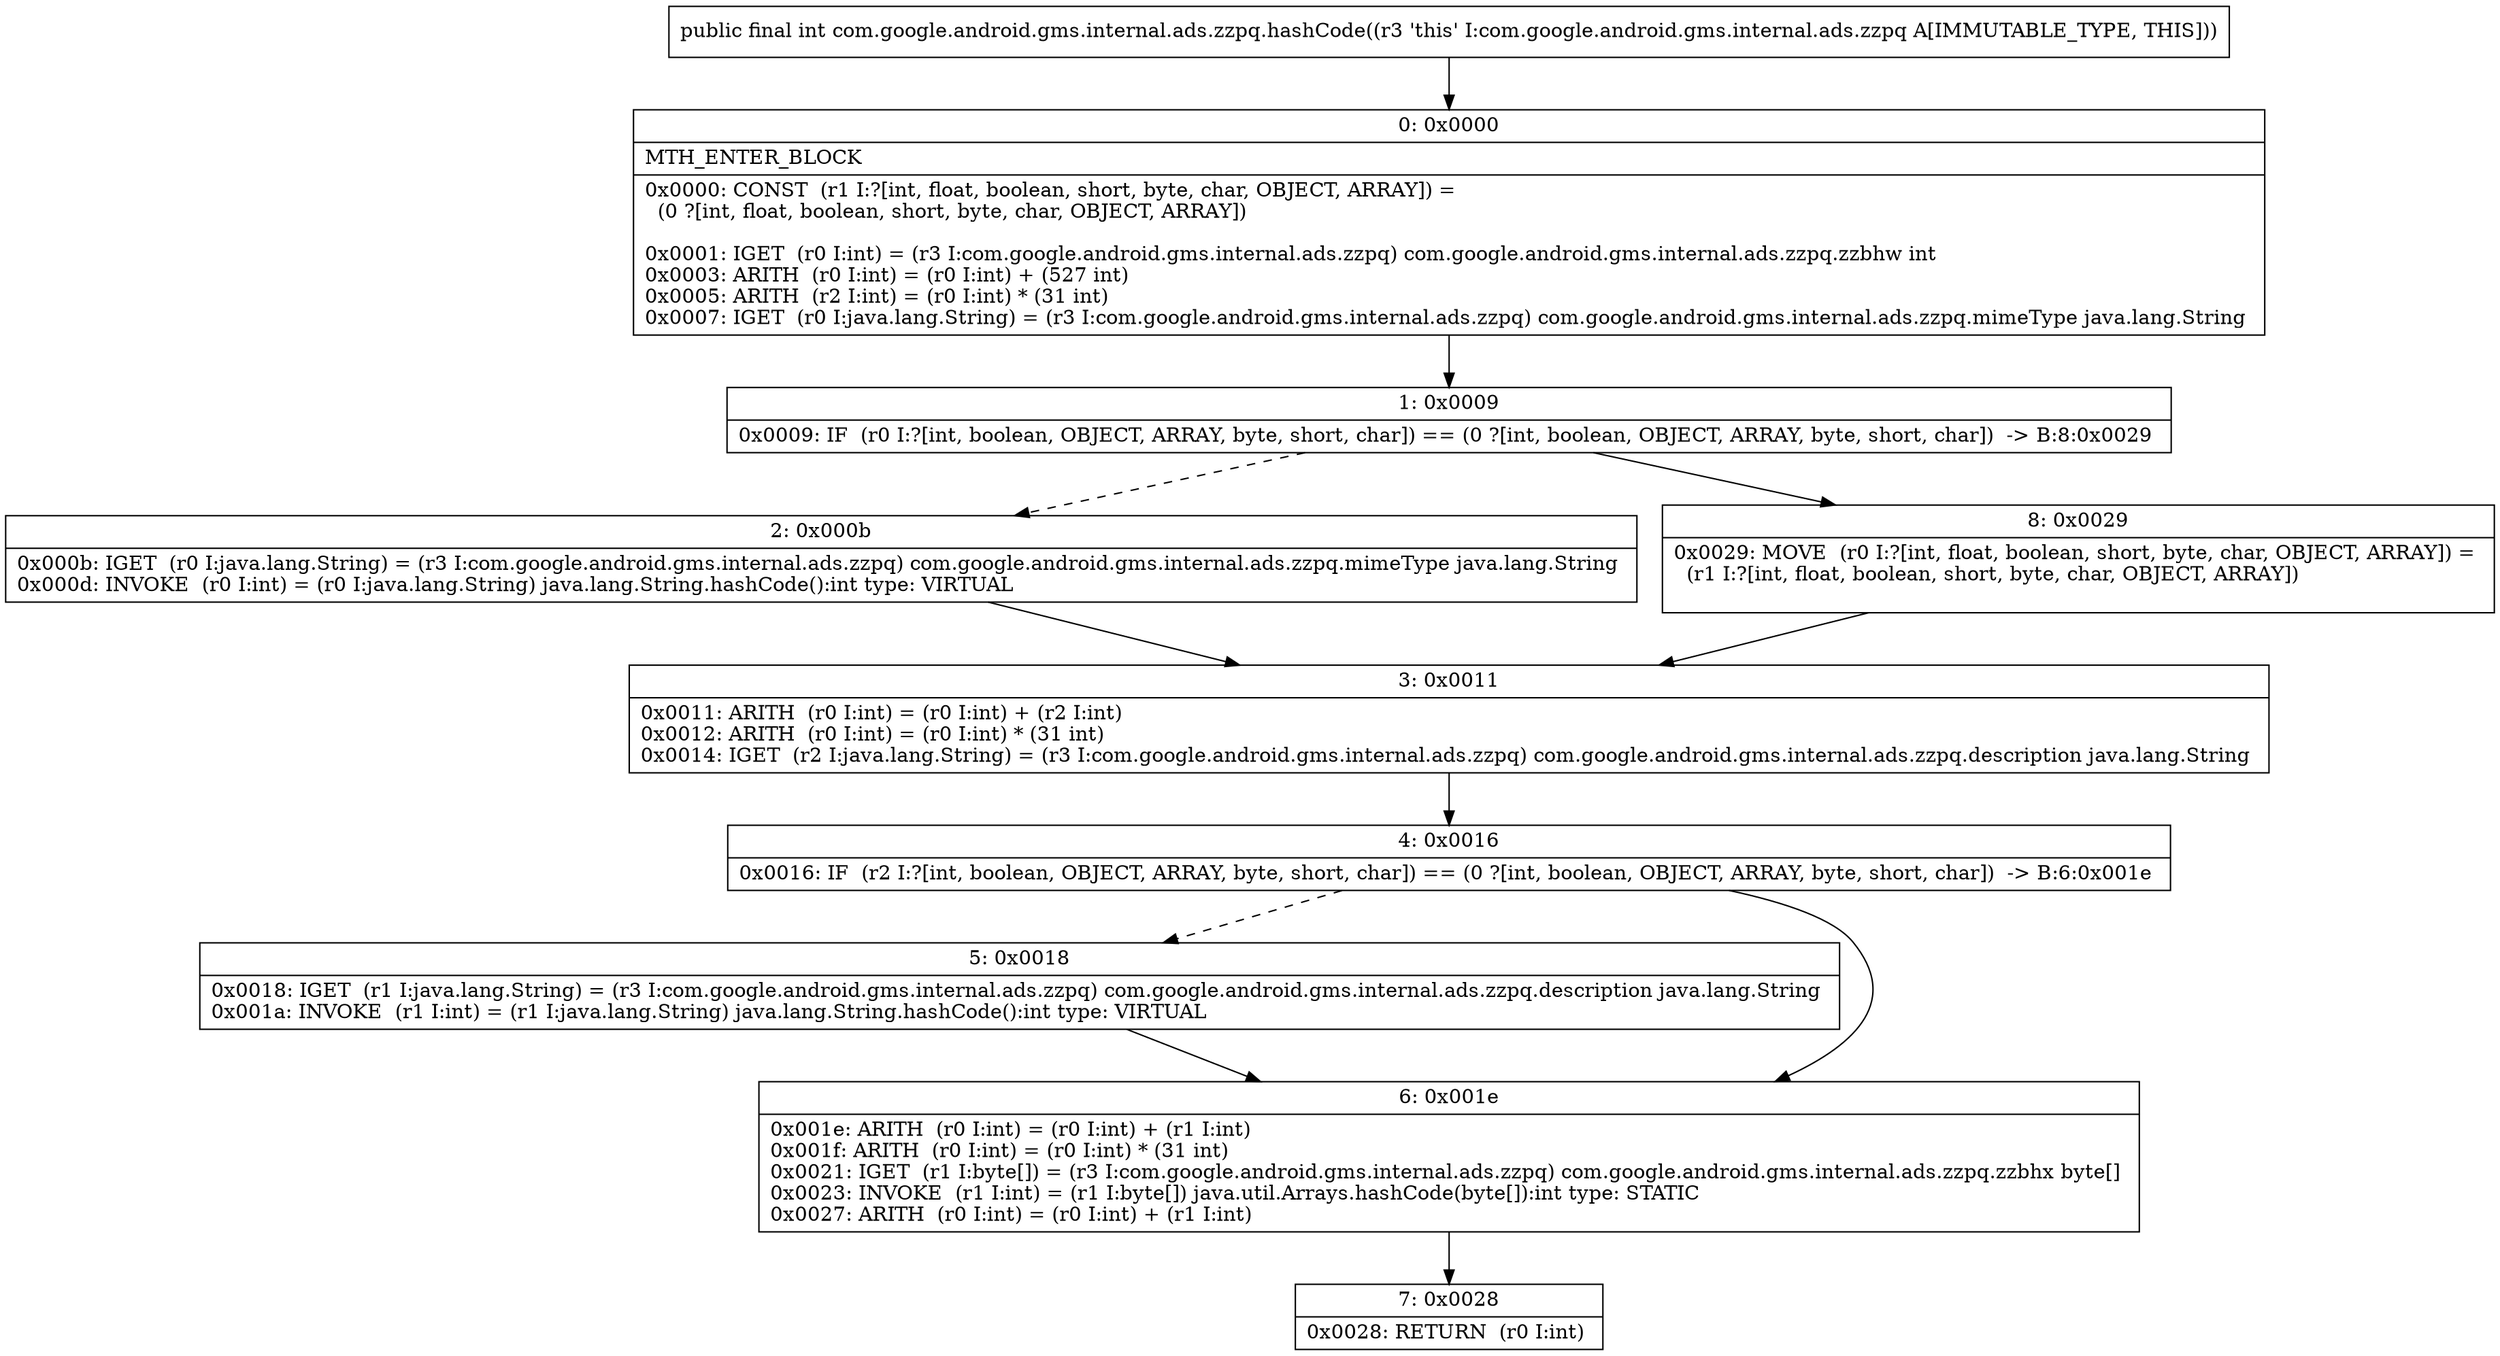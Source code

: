 digraph "CFG forcom.google.android.gms.internal.ads.zzpq.hashCode()I" {
Node_0 [shape=record,label="{0\:\ 0x0000|MTH_ENTER_BLOCK\l|0x0000: CONST  (r1 I:?[int, float, boolean, short, byte, char, OBJECT, ARRAY]) = \l  (0 ?[int, float, boolean, short, byte, char, OBJECT, ARRAY])\l \l0x0001: IGET  (r0 I:int) = (r3 I:com.google.android.gms.internal.ads.zzpq) com.google.android.gms.internal.ads.zzpq.zzbhw int \l0x0003: ARITH  (r0 I:int) = (r0 I:int) + (527 int) \l0x0005: ARITH  (r2 I:int) = (r0 I:int) * (31 int) \l0x0007: IGET  (r0 I:java.lang.String) = (r3 I:com.google.android.gms.internal.ads.zzpq) com.google.android.gms.internal.ads.zzpq.mimeType java.lang.String \l}"];
Node_1 [shape=record,label="{1\:\ 0x0009|0x0009: IF  (r0 I:?[int, boolean, OBJECT, ARRAY, byte, short, char]) == (0 ?[int, boolean, OBJECT, ARRAY, byte, short, char])  \-\> B:8:0x0029 \l}"];
Node_2 [shape=record,label="{2\:\ 0x000b|0x000b: IGET  (r0 I:java.lang.String) = (r3 I:com.google.android.gms.internal.ads.zzpq) com.google.android.gms.internal.ads.zzpq.mimeType java.lang.String \l0x000d: INVOKE  (r0 I:int) = (r0 I:java.lang.String) java.lang.String.hashCode():int type: VIRTUAL \l}"];
Node_3 [shape=record,label="{3\:\ 0x0011|0x0011: ARITH  (r0 I:int) = (r0 I:int) + (r2 I:int) \l0x0012: ARITH  (r0 I:int) = (r0 I:int) * (31 int) \l0x0014: IGET  (r2 I:java.lang.String) = (r3 I:com.google.android.gms.internal.ads.zzpq) com.google.android.gms.internal.ads.zzpq.description java.lang.String \l}"];
Node_4 [shape=record,label="{4\:\ 0x0016|0x0016: IF  (r2 I:?[int, boolean, OBJECT, ARRAY, byte, short, char]) == (0 ?[int, boolean, OBJECT, ARRAY, byte, short, char])  \-\> B:6:0x001e \l}"];
Node_5 [shape=record,label="{5\:\ 0x0018|0x0018: IGET  (r1 I:java.lang.String) = (r3 I:com.google.android.gms.internal.ads.zzpq) com.google.android.gms.internal.ads.zzpq.description java.lang.String \l0x001a: INVOKE  (r1 I:int) = (r1 I:java.lang.String) java.lang.String.hashCode():int type: VIRTUAL \l}"];
Node_6 [shape=record,label="{6\:\ 0x001e|0x001e: ARITH  (r0 I:int) = (r0 I:int) + (r1 I:int) \l0x001f: ARITH  (r0 I:int) = (r0 I:int) * (31 int) \l0x0021: IGET  (r1 I:byte[]) = (r3 I:com.google.android.gms.internal.ads.zzpq) com.google.android.gms.internal.ads.zzpq.zzbhx byte[] \l0x0023: INVOKE  (r1 I:int) = (r1 I:byte[]) java.util.Arrays.hashCode(byte[]):int type: STATIC \l0x0027: ARITH  (r0 I:int) = (r0 I:int) + (r1 I:int) \l}"];
Node_7 [shape=record,label="{7\:\ 0x0028|0x0028: RETURN  (r0 I:int) \l}"];
Node_8 [shape=record,label="{8\:\ 0x0029|0x0029: MOVE  (r0 I:?[int, float, boolean, short, byte, char, OBJECT, ARRAY]) = \l  (r1 I:?[int, float, boolean, short, byte, char, OBJECT, ARRAY])\l \l}"];
MethodNode[shape=record,label="{public final int com.google.android.gms.internal.ads.zzpq.hashCode((r3 'this' I:com.google.android.gms.internal.ads.zzpq A[IMMUTABLE_TYPE, THIS])) }"];
MethodNode -> Node_0;
Node_0 -> Node_1;
Node_1 -> Node_2[style=dashed];
Node_1 -> Node_8;
Node_2 -> Node_3;
Node_3 -> Node_4;
Node_4 -> Node_5[style=dashed];
Node_4 -> Node_6;
Node_5 -> Node_6;
Node_6 -> Node_7;
Node_8 -> Node_3;
}

